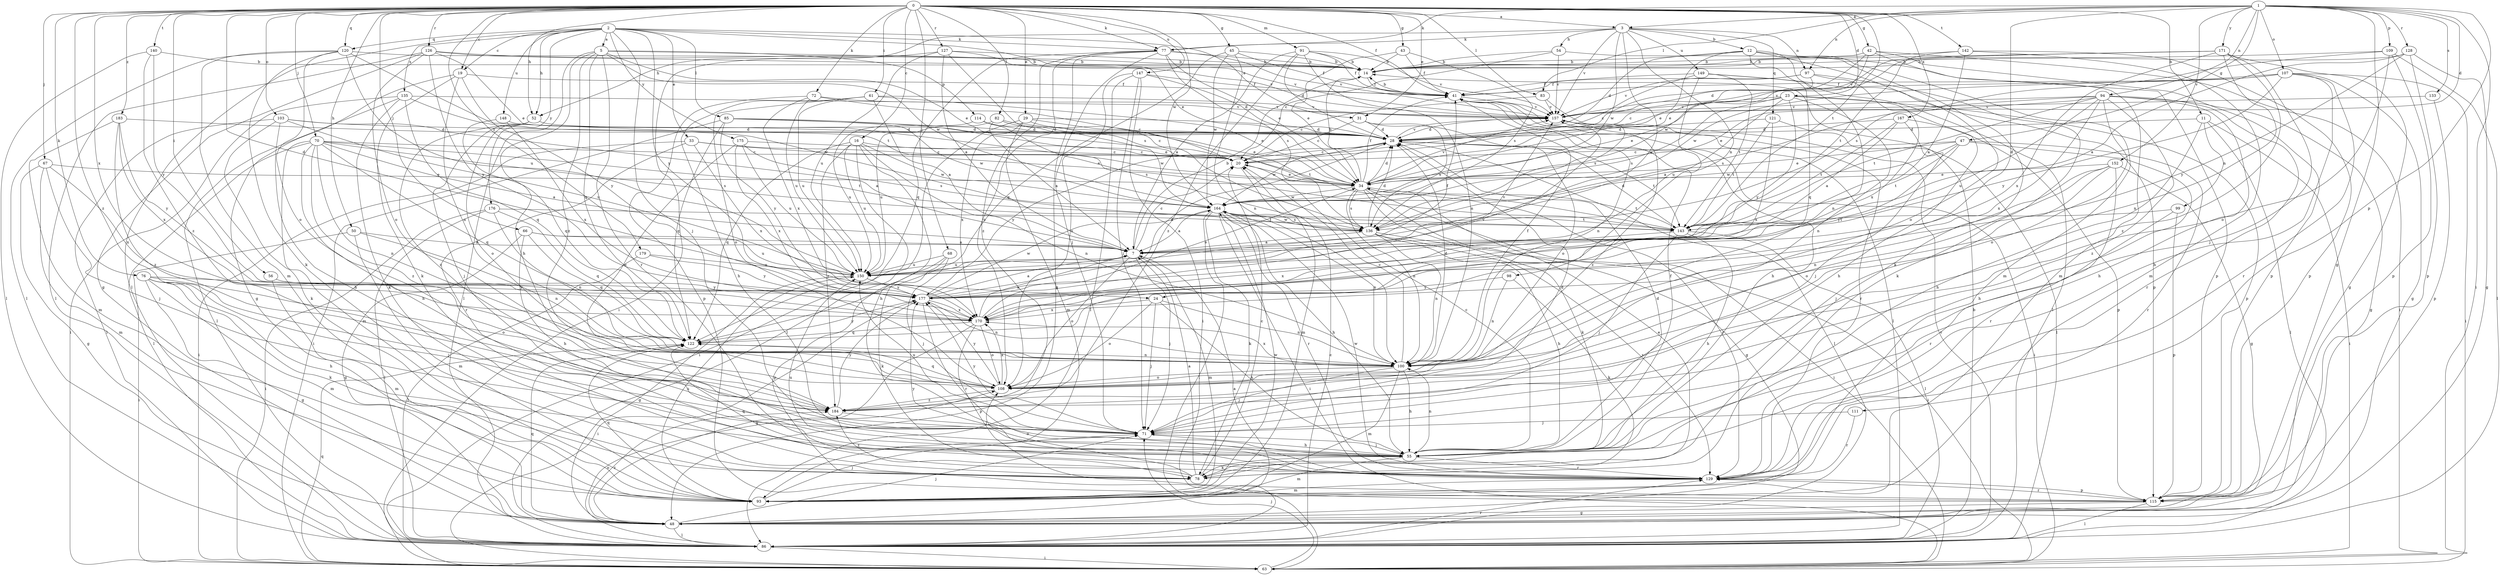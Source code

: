 strict digraph  {
0;
1;
2;
3;
5;
7;
11;
12;
14;
16;
19;
20;
23;
24;
28;
29;
31;
33;
34;
41;
42;
43;
45;
47;
48;
50;
52;
54;
55;
56;
61;
63;
66;
67;
68;
70;
71;
72;
76;
77;
78;
82;
83;
85;
86;
91;
93;
94;
97;
98;
99;
100;
103;
107;
108;
109;
111;
114;
115;
120;
121;
122;
126;
127;
128;
129;
133;
135;
136;
140;
142;
143;
147;
148;
149;
150;
152;
157;
164;
167;
170;
171;
175;
176;
177;
179;
183;
184;
0 -> 3  [label=a];
0 -> 11  [label=b];
0 -> 16  [label=c];
0 -> 19  [label=c];
0 -> 23  [label=d];
0 -> 24  [label=d];
0 -> 29  [label=e];
0 -> 31  [label=e];
0 -> 41  [label=f];
0 -> 42  [label=g];
0 -> 43  [label=g];
0 -> 45  [label=g];
0 -> 50  [label=h];
0 -> 52  [label=h];
0 -> 56  [label=i];
0 -> 61  [label=i];
0 -> 66  [label=j];
0 -> 67  [label=j];
0 -> 68  [label=j];
0 -> 70  [label=j];
0 -> 72  [label=k];
0 -> 76  [label=k];
0 -> 77  [label=k];
0 -> 82  [label=l];
0 -> 83  [label=l];
0 -> 91  [label=m];
0 -> 103  [label=o];
0 -> 120  [label=q];
0 -> 126  [label=r];
0 -> 127  [label=r];
0 -> 140  [label=t];
0 -> 142  [label=t];
0 -> 143  [label=t];
0 -> 147  [label=u];
0 -> 164  [label=w];
0 -> 167  [label=x];
0 -> 170  [label=x];
0 -> 179  [label=z];
0 -> 183  [label=z];
0 -> 184  [label=z];
1 -> 3  [label=a];
1 -> 24  [label=d];
1 -> 28  [label=d];
1 -> 47  [label=g];
1 -> 48  [label=g];
1 -> 63  [label=i];
1 -> 77  [label=k];
1 -> 83  [label=l];
1 -> 94  [label=n];
1 -> 97  [label=n];
1 -> 107  [label=o];
1 -> 109  [label=p];
1 -> 111  [label=p];
1 -> 128  [label=r];
1 -> 133  [label=s];
1 -> 152  [label=v];
1 -> 171  [label=y];
2 -> 5  [label=a];
2 -> 19  [label=c];
2 -> 31  [label=e];
2 -> 33  [label=e];
2 -> 34  [label=e];
2 -> 52  [label=h];
2 -> 71  [label=j];
2 -> 77  [label=k];
2 -> 85  [label=l];
2 -> 86  [label=l];
2 -> 120  [label=q];
2 -> 135  [label=s];
2 -> 148  [label=u];
2 -> 175  [label=y];
2 -> 176  [label=y];
2 -> 177  [label=y];
3 -> 12  [label=b];
3 -> 52  [label=h];
3 -> 54  [label=h];
3 -> 77  [label=k];
3 -> 97  [label=n];
3 -> 98  [label=n];
3 -> 121  [label=q];
3 -> 149  [label=u];
3 -> 150  [label=u];
3 -> 157  [label=v];
3 -> 164  [label=w];
5 -> 14  [label=b];
5 -> 34  [label=e];
5 -> 55  [label=h];
5 -> 86  [label=l];
5 -> 114  [label=p];
5 -> 122  [label=q];
5 -> 129  [label=r];
5 -> 164  [label=w];
5 -> 184  [label=z];
7 -> 14  [label=b];
7 -> 20  [label=c];
7 -> 71  [label=j];
7 -> 93  [label=m];
7 -> 108  [label=o];
7 -> 150  [label=u];
11 -> 28  [label=d];
11 -> 55  [label=h];
11 -> 63  [label=i];
11 -> 86  [label=l];
11 -> 99  [label=n];
12 -> 14  [label=b];
12 -> 28  [label=d];
12 -> 34  [label=e];
12 -> 93  [label=m];
12 -> 100  [label=n];
12 -> 108  [label=o];
12 -> 115  [label=p];
12 -> 122  [label=q];
14 -> 41  [label=f];
16 -> 20  [label=c];
16 -> 55  [label=h];
16 -> 63  [label=i];
16 -> 100  [label=n];
16 -> 122  [label=q];
16 -> 150  [label=u];
16 -> 164  [label=w];
16 -> 184  [label=z];
19 -> 41  [label=f];
19 -> 48  [label=g];
19 -> 78  [label=k];
19 -> 100  [label=n];
19 -> 177  [label=y];
20 -> 34  [label=e];
20 -> 93  [label=m];
23 -> 7  [label=a];
23 -> 34  [label=e];
23 -> 55  [label=h];
23 -> 100  [label=n];
23 -> 115  [label=p];
23 -> 136  [label=s];
23 -> 157  [label=v];
23 -> 177  [label=y];
24 -> 55  [label=h];
24 -> 71  [label=j];
24 -> 100  [label=n];
24 -> 108  [label=o];
24 -> 170  [label=x];
28 -> 20  [label=c];
28 -> 63  [label=i];
28 -> 86  [label=l];
28 -> 143  [label=t];
28 -> 157  [label=v];
28 -> 164  [label=w];
28 -> 177  [label=y];
29 -> 20  [label=c];
29 -> 28  [label=d];
29 -> 86  [label=l];
29 -> 93  [label=m];
29 -> 143  [label=t];
29 -> 170  [label=x];
31 -> 20  [label=c];
31 -> 28  [label=d];
31 -> 108  [label=o];
31 -> 136  [label=s];
33 -> 20  [label=c];
33 -> 34  [label=e];
33 -> 63  [label=i];
33 -> 129  [label=r];
33 -> 170  [label=x];
34 -> 14  [label=b];
34 -> 28  [label=d];
34 -> 41  [label=f];
34 -> 48  [label=g];
34 -> 63  [label=i];
34 -> 78  [label=k];
34 -> 100  [label=n];
34 -> 129  [label=r];
34 -> 136  [label=s];
34 -> 143  [label=t];
34 -> 157  [label=v];
34 -> 164  [label=w];
41 -> 14  [label=b];
41 -> 55  [label=h];
41 -> 86  [label=l];
41 -> 100  [label=n];
41 -> 157  [label=v];
42 -> 14  [label=b];
42 -> 28  [label=d];
42 -> 63  [label=i];
42 -> 93  [label=m];
42 -> 115  [label=p];
42 -> 164  [label=w];
43 -> 14  [label=b];
43 -> 34  [label=e];
43 -> 41  [label=f];
43 -> 136  [label=s];
45 -> 14  [label=b];
45 -> 41  [label=f];
45 -> 100  [label=n];
45 -> 122  [label=q];
45 -> 164  [label=w];
47 -> 20  [label=c];
47 -> 34  [label=e];
47 -> 55  [label=h];
47 -> 129  [label=r];
47 -> 143  [label=t];
47 -> 164  [label=w];
47 -> 177  [label=y];
48 -> 7  [label=a];
48 -> 71  [label=j];
48 -> 86  [label=l];
48 -> 122  [label=q];
48 -> 184  [label=z];
50 -> 7  [label=a];
50 -> 63  [label=i];
50 -> 93  [label=m];
50 -> 100  [label=n];
52 -> 28  [label=d];
52 -> 71  [label=j];
52 -> 108  [label=o];
52 -> 184  [label=z];
54 -> 14  [label=b];
54 -> 20  [label=c];
54 -> 78  [label=k];
54 -> 157  [label=v];
55 -> 20  [label=c];
55 -> 28  [label=d];
55 -> 41  [label=f];
55 -> 71  [label=j];
55 -> 78  [label=k];
55 -> 93  [label=m];
55 -> 100  [label=n];
55 -> 129  [label=r];
56 -> 93  [label=m];
56 -> 177  [label=y];
61 -> 7  [label=a];
61 -> 34  [label=e];
61 -> 55  [label=h];
61 -> 108  [label=o];
61 -> 150  [label=u];
61 -> 157  [label=v];
63 -> 71  [label=j];
63 -> 122  [label=q];
66 -> 7  [label=a];
66 -> 48  [label=g];
66 -> 55  [label=h];
66 -> 122  [label=q];
66 -> 150  [label=u];
67 -> 34  [label=e];
67 -> 48  [label=g];
67 -> 71  [label=j];
67 -> 93  [label=m];
67 -> 170  [label=x];
68 -> 71  [label=j];
68 -> 78  [label=k];
68 -> 115  [label=p];
68 -> 150  [label=u];
70 -> 7  [label=a];
70 -> 20  [label=c];
70 -> 55  [label=h];
70 -> 86  [label=l];
70 -> 93  [label=m];
70 -> 100  [label=n];
70 -> 122  [label=q];
70 -> 136  [label=s];
70 -> 143  [label=t];
70 -> 184  [label=z];
71 -> 28  [label=d];
71 -> 55  [label=h];
71 -> 150  [label=u];
71 -> 177  [label=y];
72 -> 20  [label=c];
72 -> 115  [label=p];
72 -> 150  [label=u];
72 -> 157  [label=v];
72 -> 170  [label=x];
76 -> 48  [label=g];
76 -> 55  [label=h];
76 -> 71  [label=j];
76 -> 78  [label=k];
76 -> 93  [label=m];
76 -> 108  [label=o];
76 -> 177  [label=y];
77 -> 14  [label=b];
77 -> 34  [label=e];
77 -> 48  [label=g];
77 -> 71  [label=j];
77 -> 108  [label=o];
77 -> 122  [label=q];
77 -> 136  [label=s];
77 -> 157  [label=v];
77 -> 184  [label=z];
78 -> 7  [label=a];
78 -> 20  [label=c];
78 -> 34  [label=e];
78 -> 108  [label=o];
78 -> 184  [label=z];
82 -> 7  [label=a];
82 -> 28  [label=d];
82 -> 150  [label=u];
82 -> 164  [label=w];
83 -> 20  [label=c];
83 -> 136  [label=s];
83 -> 157  [label=v];
85 -> 28  [label=d];
85 -> 34  [label=e];
85 -> 63  [label=i];
85 -> 122  [label=q];
85 -> 164  [label=w];
85 -> 177  [label=y];
86 -> 14  [label=b];
86 -> 20  [label=c];
86 -> 63  [label=i];
86 -> 108  [label=o];
86 -> 129  [label=r];
86 -> 157  [label=v];
91 -> 7  [label=a];
91 -> 14  [label=b];
91 -> 28  [label=d];
91 -> 41  [label=f];
91 -> 100  [label=n];
91 -> 157  [label=v];
91 -> 184  [label=z];
93 -> 71  [label=j];
93 -> 122  [label=q];
93 -> 150  [label=u];
93 -> 164  [label=w];
94 -> 34  [label=e];
94 -> 48  [label=g];
94 -> 55  [label=h];
94 -> 108  [label=o];
94 -> 129  [label=r];
94 -> 136  [label=s];
94 -> 143  [label=t];
94 -> 150  [label=u];
94 -> 157  [label=v];
94 -> 170  [label=x];
94 -> 184  [label=z];
97 -> 20  [label=c];
97 -> 41  [label=f];
97 -> 78  [label=k];
97 -> 157  [label=v];
97 -> 170  [label=x];
98 -> 78  [label=k];
98 -> 100  [label=n];
98 -> 177  [label=y];
99 -> 115  [label=p];
99 -> 129  [label=r];
99 -> 143  [label=t];
100 -> 20  [label=c];
100 -> 28  [label=d];
100 -> 41  [label=f];
100 -> 55  [label=h];
100 -> 71  [label=j];
100 -> 93  [label=m];
100 -> 108  [label=o];
100 -> 170  [label=x];
103 -> 7  [label=a];
103 -> 28  [label=d];
103 -> 55  [label=h];
103 -> 78  [label=k];
103 -> 86  [label=l];
103 -> 150  [label=u];
107 -> 41  [label=f];
107 -> 48  [label=g];
107 -> 55  [label=h];
107 -> 63  [label=i];
107 -> 129  [label=r];
107 -> 157  [label=v];
107 -> 164  [label=w];
107 -> 177  [label=y];
108 -> 122  [label=q];
108 -> 170  [label=x];
108 -> 177  [label=y];
108 -> 184  [label=z];
109 -> 14  [label=b];
109 -> 86  [label=l];
109 -> 108  [label=o];
109 -> 115  [label=p];
109 -> 136  [label=s];
111 -> 71  [label=j];
111 -> 129  [label=r];
114 -> 28  [label=d];
114 -> 34  [label=e];
114 -> 136  [label=s];
114 -> 150  [label=u];
115 -> 48  [label=g];
115 -> 86  [label=l];
115 -> 129  [label=r];
120 -> 14  [label=b];
120 -> 78  [label=k];
120 -> 86  [label=l];
120 -> 93  [label=m];
120 -> 108  [label=o];
120 -> 143  [label=t];
120 -> 150  [label=u];
121 -> 28  [label=d];
121 -> 86  [label=l];
121 -> 143  [label=t];
121 -> 170  [label=x];
122 -> 100  [label=n];
122 -> 177  [label=y];
126 -> 14  [label=b];
126 -> 34  [label=e];
126 -> 48  [label=g];
126 -> 86  [label=l];
126 -> 108  [label=o];
126 -> 157  [label=v];
126 -> 177  [label=y];
127 -> 7  [label=a];
127 -> 14  [label=b];
127 -> 63  [label=i];
127 -> 136  [label=s];
127 -> 150  [label=u];
127 -> 157  [label=v];
128 -> 7  [label=a];
128 -> 14  [label=b];
128 -> 48  [label=g];
128 -> 115  [label=p];
128 -> 177  [label=y];
129 -> 93  [label=m];
129 -> 115  [label=p];
129 -> 122  [label=q];
129 -> 150  [label=u];
129 -> 164  [label=w];
129 -> 177  [label=y];
133 -> 115  [label=p];
133 -> 157  [label=v];
135 -> 63  [label=i];
135 -> 78  [label=k];
135 -> 86  [label=l];
135 -> 122  [label=q];
135 -> 157  [label=v];
135 -> 164  [label=w];
136 -> 7  [label=a];
136 -> 28  [label=d];
136 -> 55  [label=h];
136 -> 63  [label=i];
136 -> 100  [label=n];
136 -> 129  [label=r];
136 -> 164  [label=w];
140 -> 14  [label=b];
140 -> 86  [label=l];
140 -> 177  [label=y];
140 -> 184  [label=z];
142 -> 7  [label=a];
142 -> 14  [label=b];
142 -> 93  [label=m];
142 -> 115  [label=p];
142 -> 143  [label=t];
143 -> 28  [label=d];
143 -> 55  [label=h];
143 -> 71  [label=j];
143 -> 86  [label=l];
143 -> 170  [label=x];
147 -> 28  [label=d];
147 -> 41  [label=f];
147 -> 63  [label=i];
147 -> 71  [label=j];
147 -> 86  [label=l];
147 -> 108  [label=o];
148 -> 28  [label=d];
148 -> 122  [label=q];
148 -> 170  [label=x];
149 -> 20  [label=c];
149 -> 41  [label=f];
149 -> 86  [label=l];
149 -> 115  [label=p];
149 -> 143  [label=t];
149 -> 150  [label=u];
150 -> 41  [label=f];
150 -> 48  [label=g];
150 -> 157  [label=v];
150 -> 177  [label=y];
152 -> 34  [label=e];
152 -> 48  [label=g];
152 -> 71  [label=j];
152 -> 100  [label=n];
152 -> 108  [label=o];
152 -> 129  [label=r];
157 -> 28  [label=d];
157 -> 129  [label=r];
157 -> 184  [label=z];
164 -> 7  [label=a];
164 -> 55  [label=h];
164 -> 63  [label=i];
164 -> 78  [label=k];
164 -> 86  [label=l];
164 -> 100  [label=n];
164 -> 129  [label=r];
164 -> 136  [label=s];
164 -> 143  [label=t];
167 -> 7  [label=a];
167 -> 28  [label=d];
167 -> 71  [label=j];
167 -> 115  [label=p];
167 -> 143  [label=t];
170 -> 7  [label=a];
170 -> 48  [label=g];
170 -> 108  [label=o];
170 -> 115  [label=p];
170 -> 122  [label=q];
170 -> 157  [label=v];
171 -> 14  [label=b];
171 -> 34  [label=e];
171 -> 48  [label=g];
171 -> 71  [label=j];
171 -> 100  [label=n];
171 -> 157  [label=v];
171 -> 170  [label=x];
171 -> 184  [label=z];
175 -> 20  [label=c];
175 -> 108  [label=o];
175 -> 136  [label=s];
175 -> 150  [label=u];
175 -> 170  [label=x];
176 -> 63  [label=i];
176 -> 86  [label=l];
176 -> 100  [label=n];
176 -> 122  [label=q];
176 -> 143  [label=t];
177 -> 7  [label=a];
177 -> 28  [label=d];
177 -> 34  [label=e];
177 -> 63  [label=i];
177 -> 100  [label=n];
177 -> 129  [label=r];
177 -> 164  [label=w];
177 -> 170  [label=x];
179 -> 86  [label=l];
179 -> 150  [label=u];
179 -> 177  [label=y];
183 -> 28  [label=d];
183 -> 93  [label=m];
183 -> 170  [label=x];
183 -> 177  [label=y];
183 -> 184  [label=z];
184 -> 71  [label=j];
184 -> 177  [label=y];
}
